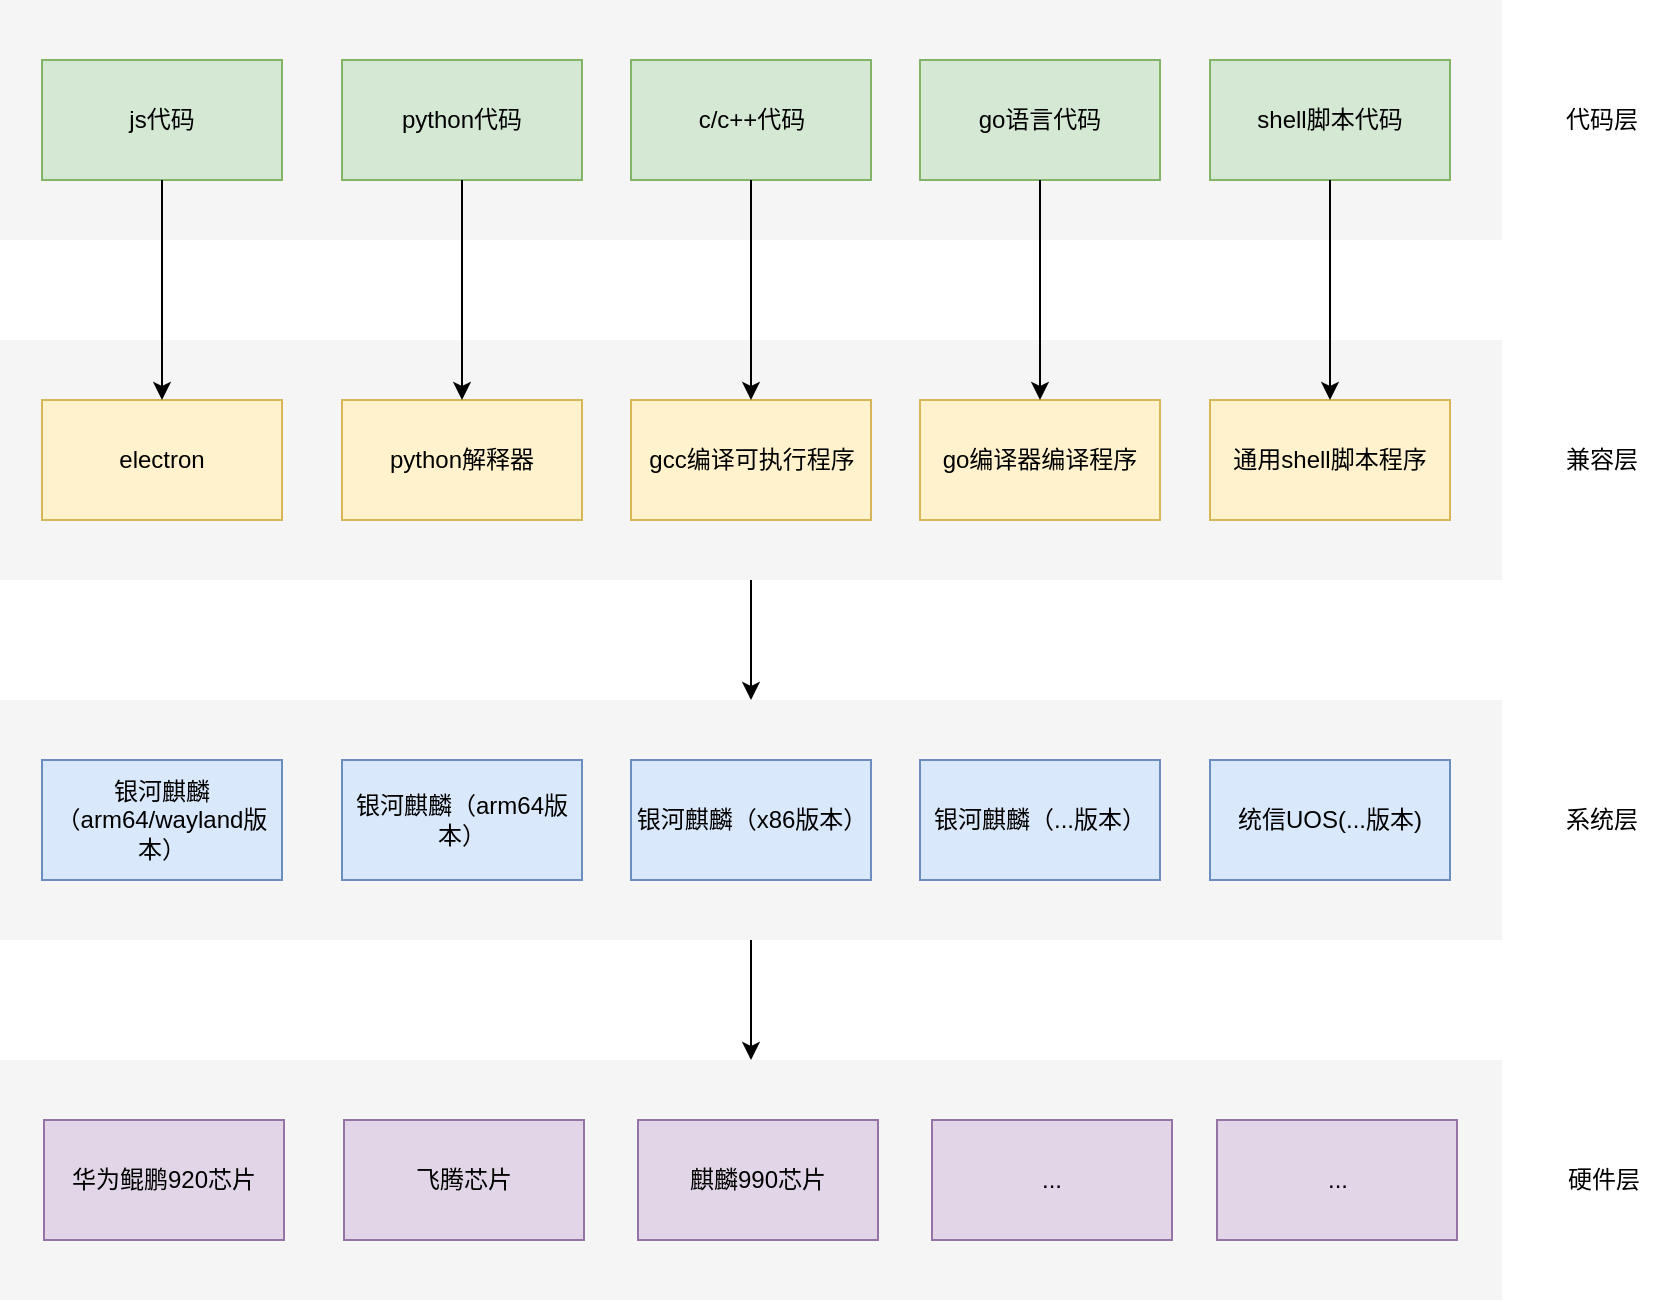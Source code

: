 <mxfile version="21.3.5" type="github">
  <diagram name="Page-1" id="1kDonh3Y4oLgqN0lP68h">
    <mxGraphModel dx="1363" dy="-325" grid="1" gridSize="10" guides="1" tooltips="1" connect="1" arrows="1" fold="1" page="1" pageScale="1" pageWidth="827" pageHeight="1169" math="0" shadow="0">
      <root>
        <mxCell id="0" />
        <mxCell id="1" parent="0" />
        <mxCell id="4_r3y2-F7bUAAvS2S5T6-59" value="" style="group" vertex="1" connectable="0" parent="1">
          <mxGeometry x="209" y="2000" width="831" height="120" as="geometry" />
        </mxCell>
        <mxCell id="4_r3y2-F7bUAAvS2S5T6-38" value="" style="whiteSpace=wrap;html=1;strokeColor=none;strokeWidth=1;fillColor=#f5f5f5;fontSize=14;" vertex="1" parent="4_r3y2-F7bUAAvS2S5T6-59">
          <mxGeometry width="751" height="120" as="geometry" />
        </mxCell>
        <mxCell id="4_r3y2-F7bUAAvS2S5T6-39" value="系统层" style="text;html=1;strokeColor=none;fillColor=none;align=center;verticalAlign=middle;whiteSpace=wrap;rounded=0;" vertex="1" parent="4_r3y2-F7bUAAvS2S5T6-59">
          <mxGeometry x="771" y="45" width="60" height="30" as="geometry" />
        </mxCell>
        <mxCell id="4_r3y2-F7bUAAvS2S5T6-48" value="银河麒麟（arm64/wayland版本）" style="rounded=0;whiteSpace=wrap;html=1;fillColor=#dae8fc;strokeColor=#6c8ebf;" vertex="1" parent="4_r3y2-F7bUAAvS2S5T6-59">
          <mxGeometry x="21" y="30" width="120" height="60" as="geometry" />
        </mxCell>
        <mxCell id="4_r3y2-F7bUAAvS2S5T6-49" value="统信UOS(...版本)" style="rounded=0;whiteSpace=wrap;html=1;fillColor=#dae8fc;strokeColor=#6c8ebf;" vertex="1" parent="4_r3y2-F7bUAAvS2S5T6-59">
          <mxGeometry x="605" y="30" width="120" height="60" as="geometry" />
        </mxCell>
        <mxCell id="4_r3y2-F7bUAAvS2S5T6-50" value="银河麒麟（arm64版本）" style="rounded=0;whiteSpace=wrap;html=1;fillColor=#dae8fc;strokeColor=#6c8ebf;" vertex="1" parent="4_r3y2-F7bUAAvS2S5T6-59">
          <mxGeometry x="171" y="30" width="120" height="60" as="geometry" />
        </mxCell>
        <mxCell id="4_r3y2-F7bUAAvS2S5T6-51" value="银河麒麟（x86版本）" style="rounded=0;whiteSpace=wrap;html=1;fillColor=#dae8fc;strokeColor=#6c8ebf;" vertex="1" parent="4_r3y2-F7bUAAvS2S5T6-59">
          <mxGeometry x="315.5" y="30" width="120" height="60" as="geometry" />
        </mxCell>
        <mxCell id="4_r3y2-F7bUAAvS2S5T6-52" value="银河麒麟（...版本）" style="rounded=0;whiteSpace=wrap;html=1;fillColor=#dae8fc;strokeColor=#6c8ebf;" vertex="1" parent="4_r3y2-F7bUAAvS2S5T6-59">
          <mxGeometry x="460" y="30" width="120" height="60" as="geometry" />
        </mxCell>
        <mxCell id="4_r3y2-F7bUAAvS2S5T6-61" value="" style="group" vertex="1" connectable="0" parent="1">
          <mxGeometry x="209" y="2180" width="832" height="120" as="geometry" />
        </mxCell>
        <mxCell id="4_r3y2-F7bUAAvS2S5T6-46" value="" style="whiteSpace=wrap;html=1;strokeColor=none;strokeWidth=1;fillColor=#f5f5f5;fontSize=14;" vertex="1" parent="4_r3y2-F7bUAAvS2S5T6-61">
          <mxGeometry width="751" height="120" as="geometry" />
        </mxCell>
        <mxCell id="4_r3y2-F7bUAAvS2S5T6-47" value="硬件层" style="text;html=1;strokeColor=none;fillColor=none;align=center;verticalAlign=middle;whiteSpace=wrap;rounded=0;" vertex="1" parent="4_r3y2-F7bUAAvS2S5T6-61">
          <mxGeometry x="772" y="45" width="60" height="30" as="geometry" />
        </mxCell>
        <mxCell id="4_r3y2-F7bUAAvS2S5T6-53" value="华为鲲鹏920芯片" style="rounded=0;whiteSpace=wrap;html=1;fillColor=#e1d5e7;strokeColor=#9673a6;" vertex="1" parent="4_r3y2-F7bUAAvS2S5T6-61">
          <mxGeometry x="22" y="30" width="120" height="60" as="geometry" />
        </mxCell>
        <mxCell id="4_r3y2-F7bUAAvS2S5T6-54" value="飞腾芯片" style="rounded=0;whiteSpace=wrap;html=1;fillColor=#e1d5e7;strokeColor=#9673a6;" vertex="1" parent="4_r3y2-F7bUAAvS2S5T6-61">
          <mxGeometry x="172" y="30" width="120" height="60" as="geometry" />
        </mxCell>
        <mxCell id="4_r3y2-F7bUAAvS2S5T6-55" value="麒麟990芯片" style="rounded=0;whiteSpace=wrap;html=1;fillColor=#e1d5e7;strokeColor=#9673a6;" vertex="1" parent="4_r3y2-F7bUAAvS2S5T6-61">
          <mxGeometry x="319" y="30" width="120" height="60" as="geometry" />
        </mxCell>
        <mxCell id="4_r3y2-F7bUAAvS2S5T6-56" value="..." style="rounded=0;whiteSpace=wrap;html=1;fillColor=#e1d5e7;strokeColor=#9673a6;" vertex="1" parent="4_r3y2-F7bUAAvS2S5T6-61">
          <mxGeometry x="466" y="30" width="120" height="60" as="geometry" />
        </mxCell>
        <mxCell id="4_r3y2-F7bUAAvS2S5T6-57" value="..." style="rounded=0;whiteSpace=wrap;html=1;fillColor=#e1d5e7;strokeColor=#9673a6;" vertex="1" parent="4_r3y2-F7bUAAvS2S5T6-61">
          <mxGeometry x="608.5" y="30" width="120" height="60" as="geometry" />
        </mxCell>
        <mxCell id="4_r3y2-F7bUAAvS2S5T6-62" value="" style="group" vertex="1" connectable="0" parent="1">
          <mxGeometry x="209" y="1820" width="831" height="120" as="geometry" />
        </mxCell>
        <mxCell id="4_r3y2-F7bUAAvS2S5T6-63" value="" style="whiteSpace=wrap;html=1;strokeColor=none;strokeWidth=1;fillColor=#f5f5f5;fontSize=14;" vertex="1" parent="4_r3y2-F7bUAAvS2S5T6-62">
          <mxGeometry width="751" height="120" as="geometry" />
        </mxCell>
        <mxCell id="4_r3y2-F7bUAAvS2S5T6-64" value="兼容层" style="text;html=1;strokeColor=none;fillColor=none;align=center;verticalAlign=middle;whiteSpace=wrap;rounded=0;" vertex="1" parent="4_r3y2-F7bUAAvS2S5T6-62">
          <mxGeometry x="771" y="45" width="60" height="30" as="geometry" />
        </mxCell>
        <mxCell id="4_r3y2-F7bUAAvS2S5T6-65" value="electron" style="rounded=0;whiteSpace=wrap;html=1;fillColor=#fff2cc;strokeColor=#d6b656;" vertex="1" parent="4_r3y2-F7bUAAvS2S5T6-62">
          <mxGeometry x="21" y="30" width="120" height="60" as="geometry" />
        </mxCell>
        <mxCell id="4_r3y2-F7bUAAvS2S5T6-66" value="通用shell脚本程序" style="rounded=0;whiteSpace=wrap;html=1;fillColor=#fff2cc;strokeColor=#d6b656;" vertex="1" parent="4_r3y2-F7bUAAvS2S5T6-62">
          <mxGeometry x="605" y="30" width="120" height="60" as="geometry" />
        </mxCell>
        <mxCell id="4_r3y2-F7bUAAvS2S5T6-67" value="python解释器" style="rounded=0;whiteSpace=wrap;html=1;fillColor=#fff2cc;strokeColor=#d6b656;" vertex="1" parent="4_r3y2-F7bUAAvS2S5T6-62">
          <mxGeometry x="171" y="30" width="120" height="60" as="geometry" />
        </mxCell>
        <mxCell id="4_r3y2-F7bUAAvS2S5T6-68" value="gcc编译可执行程序" style="rounded=0;whiteSpace=wrap;html=1;fillColor=#fff2cc;strokeColor=#d6b656;" vertex="1" parent="4_r3y2-F7bUAAvS2S5T6-62">
          <mxGeometry x="315.5" y="30" width="120" height="60" as="geometry" />
        </mxCell>
        <mxCell id="4_r3y2-F7bUAAvS2S5T6-69" value="go编译器编译程序" style="rounded=0;whiteSpace=wrap;html=1;fillColor=#fff2cc;strokeColor=#d6b656;" vertex="1" parent="4_r3y2-F7bUAAvS2S5T6-62">
          <mxGeometry x="460" y="30" width="120" height="60" as="geometry" />
        </mxCell>
        <mxCell id="4_r3y2-F7bUAAvS2S5T6-70" value="" style="group" vertex="1" connectable="0" parent="1">
          <mxGeometry x="209" y="1650" width="831" height="120" as="geometry" />
        </mxCell>
        <mxCell id="4_r3y2-F7bUAAvS2S5T6-71" value="" style="whiteSpace=wrap;html=1;strokeColor=none;strokeWidth=1;fillColor=#f5f5f5;fontSize=14;" vertex="1" parent="4_r3y2-F7bUAAvS2S5T6-70">
          <mxGeometry width="751" height="120" as="geometry" />
        </mxCell>
        <mxCell id="4_r3y2-F7bUAAvS2S5T6-72" value="代码层" style="text;html=1;strokeColor=none;fillColor=none;align=center;verticalAlign=middle;whiteSpace=wrap;rounded=0;" vertex="1" parent="4_r3y2-F7bUAAvS2S5T6-70">
          <mxGeometry x="771" y="45" width="60" height="30" as="geometry" />
        </mxCell>
        <mxCell id="4_r3y2-F7bUAAvS2S5T6-73" value="js代码" style="rounded=0;whiteSpace=wrap;html=1;fillColor=#d5e8d4;strokeColor=#82b366;" vertex="1" parent="4_r3y2-F7bUAAvS2S5T6-70">
          <mxGeometry x="21" y="30" width="120" height="60" as="geometry" />
        </mxCell>
        <mxCell id="4_r3y2-F7bUAAvS2S5T6-74" value="shell脚本代码" style="rounded=0;whiteSpace=wrap;html=1;fillColor=#d5e8d4;strokeColor=#82b366;" vertex="1" parent="4_r3y2-F7bUAAvS2S5T6-70">
          <mxGeometry x="605" y="30" width="120" height="60" as="geometry" />
        </mxCell>
        <mxCell id="4_r3y2-F7bUAAvS2S5T6-75" value="python代码" style="rounded=0;whiteSpace=wrap;html=1;fillColor=#d5e8d4;strokeColor=#82b366;" vertex="1" parent="4_r3y2-F7bUAAvS2S5T6-70">
          <mxGeometry x="171" y="30" width="120" height="60" as="geometry" />
        </mxCell>
        <mxCell id="4_r3y2-F7bUAAvS2S5T6-76" value="c/c++代码" style="rounded=0;whiteSpace=wrap;html=1;fillColor=#d5e8d4;strokeColor=#82b366;" vertex="1" parent="4_r3y2-F7bUAAvS2S5T6-70">
          <mxGeometry x="315.5" y="30" width="120" height="60" as="geometry" />
        </mxCell>
        <mxCell id="4_r3y2-F7bUAAvS2S5T6-77" value="go语言代码" style="rounded=0;whiteSpace=wrap;html=1;fillColor=#d5e8d4;strokeColor=#82b366;" vertex="1" parent="4_r3y2-F7bUAAvS2S5T6-70">
          <mxGeometry x="460" y="30" width="120" height="60" as="geometry" />
        </mxCell>
        <mxCell id="4_r3y2-F7bUAAvS2S5T6-78" style="edgeStyle=orthogonalEdgeStyle;rounded=0;orthogonalLoop=1;jettySize=auto;html=1;" edge="1" parent="1" source="4_r3y2-F7bUAAvS2S5T6-73" target="4_r3y2-F7bUAAvS2S5T6-65">
          <mxGeometry relative="1" as="geometry" />
        </mxCell>
        <mxCell id="4_r3y2-F7bUAAvS2S5T6-79" style="edgeStyle=orthogonalEdgeStyle;rounded=0;orthogonalLoop=1;jettySize=auto;html=1;" edge="1" parent="1" source="4_r3y2-F7bUAAvS2S5T6-75" target="4_r3y2-F7bUAAvS2S5T6-67">
          <mxGeometry relative="1" as="geometry" />
        </mxCell>
        <mxCell id="4_r3y2-F7bUAAvS2S5T6-80" value="" style="edgeStyle=orthogonalEdgeStyle;rounded=0;orthogonalLoop=1;jettySize=auto;html=1;" edge="1" parent="1" source="4_r3y2-F7bUAAvS2S5T6-76" target="4_r3y2-F7bUAAvS2S5T6-68">
          <mxGeometry relative="1" as="geometry" />
        </mxCell>
        <mxCell id="4_r3y2-F7bUAAvS2S5T6-81" value="" style="edgeStyle=orthogonalEdgeStyle;rounded=0;orthogonalLoop=1;jettySize=auto;html=1;" edge="1" parent="1" source="4_r3y2-F7bUAAvS2S5T6-77" target="4_r3y2-F7bUAAvS2S5T6-69">
          <mxGeometry relative="1" as="geometry" />
        </mxCell>
        <mxCell id="4_r3y2-F7bUAAvS2S5T6-82" value="" style="edgeStyle=orthogonalEdgeStyle;rounded=0;orthogonalLoop=1;jettySize=auto;html=1;" edge="1" parent="1" source="4_r3y2-F7bUAAvS2S5T6-74" target="4_r3y2-F7bUAAvS2S5T6-66">
          <mxGeometry relative="1" as="geometry" />
        </mxCell>
        <mxCell id="4_r3y2-F7bUAAvS2S5T6-84" style="edgeStyle=orthogonalEdgeStyle;rounded=0;orthogonalLoop=1;jettySize=auto;html=1;entryX=0.5;entryY=0;entryDx=0;entryDy=0;" edge="1" parent="1" source="4_r3y2-F7bUAAvS2S5T6-63" target="4_r3y2-F7bUAAvS2S5T6-38">
          <mxGeometry relative="1" as="geometry" />
        </mxCell>
        <mxCell id="4_r3y2-F7bUAAvS2S5T6-85" style="edgeStyle=orthogonalEdgeStyle;rounded=0;orthogonalLoop=1;jettySize=auto;html=1;entryX=0.5;entryY=0;entryDx=0;entryDy=0;" edge="1" parent="1" source="4_r3y2-F7bUAAvS2S5T6-38" target="4_r3y2-F7bUAAvS2S5T6-46">
          <mxGeometry relative="1" as="geometry" />
        </mxCell>
      </root>
    </mxGraphModel>
  </diagram>
</mxfile>
